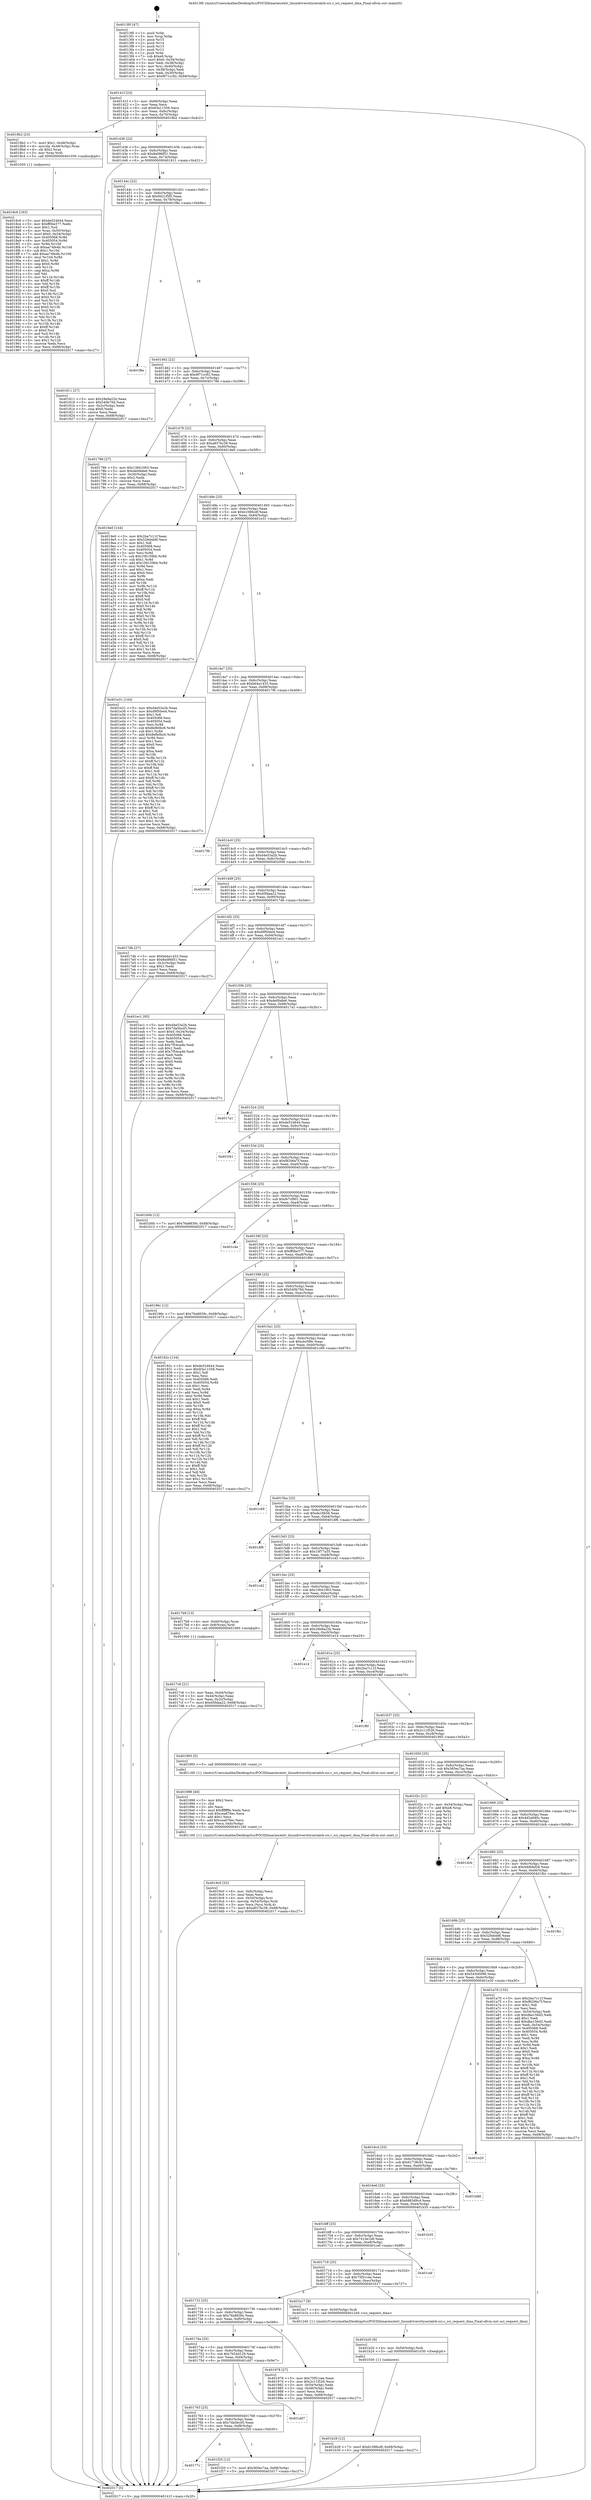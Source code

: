 digraph "0x4013f0" {
  label = "0x4013f0 (/mnt/c/Users/mathe/Desktop/tcc/POCII/binaries/extr_linuxdriversttyserialsh-sci.c_sci_request_dma_Final-ollvm.out::main(0))"
  labelloc = "t"
  node[shape=record]

  Entry [label="",width=0.3,height=0.3,shape=circle,fillcolor=black,style=filled]
  "0x40141f" [label="{
     0x40141f [23]\l
     | [instrs]\l
     &nbsp;&nbsp;0x40141f \<+3\>: mov -0x68(%rbp),%eax\l
     &nbsp;&nbsp;0x401422 \<+2\>: mov %eax,%ecx\l
     &nbsp;&nbsp;0x401424 \<+6\>: sub $0x83a11556,%ecx\l
     &nbsp;&nbsp;0x40142a \<+3\>: mov %eax,-0x6c(%rbp)\l
     &nbsp;&nbsp;0x40142d \<+3\>: mov %ecx,-0x70(%rbp)\l
     &nbsp;&nbsp;0x401430 \<+6\>: je 00000000004018b2 \<main+0x4c2\>\l
  }"]
  "0x4018b2" [label="{
     0x4018b2 [23]\l
     | [instrs]\l
     &nbsp;&nbsp;0x4018b2 \<+7\>: movl $0x1,-0x48(%rbp)\l
     &nbsp;&nbsp;0x4018b9 \<+4\>: movslq -0x48(%rbp),%rax\l
     &nbsp;&nbsp;0x4018bd \<+4\>: shl $0x2,%rax\l
     &nbsp;&nbsp;0x4018c1 \<+3\>: mov %rax,%rdi\l
     &nbsp;&nbsp;0x4018c4 \<+5\>: call 0000000000401050 \<malloc@plt\>\l
     | [calls]\l
     &nbsp;&nbsp;0x401050 \{1\} (unknown)\l
  }"]
  "0x401436" [label="{
     0x401436 [22]\l
     | [instrs]\l
     &nbsp;&nbsp;0x401436 \<+5\>: jmp 000000000040143b \<main+0x4b\>\l
     &nbsp;&nbsp;0x40143b \<+3\>: mov -0x6c(%rbp),%eax\l
     &nbsp;&nbsp;0x40143e \<+5\>: sub $0x8a086f51,%eax\l
     &nbsp;&nbsp;0x401443 \<+3\>: mov %eax,-0x74(%rbp)\l
     &nbsp;&nbsp;0x401446 \<+6\>: je 0000000000401811 \<main+0x421\>\l
  }"]
  Exit [label="",width=0.3,height=0.3,shape=circle,fillcolor=black,style=filled,peripheries=2]
  "0x401811" [label="{
     0x401811 [27]\l
     | [instrs]\l
     &nbsp;&nbsp;0x401811 \<+5\>: mov $0x29e9a22b,%eax\l
     &nbsp;&nbsp;0x401816 \<+5\>: mov $0x540b76d,%ecx\l
     &nbsp;&nbsp;0x40181b \<+3\>: mov -0x2c(%rbp),%edx\l
     &nbsp;&nbsp;0x40181e \<+3\>: cmp $0x0,%edx\l
     &nbsp;&nbsp;0x401821 \<+3\>: cmove %ecx,%eax\l
     &nbsp;&nbsp;0x401824 \<+3\>: mov %eax,-0x68(%rbp)\l
     &nbsp;&nbsp;0x401827 \<+5\>: jmp 0000000000402017 \<main+0xc27\>\l
  }"]
  "0x40144c" [label="{
     0x40144c [22]\l
     | [instrs]\l
     &nbsp;&nbsp;0x40144c \<+5\>: jmp 0000000000401451 \<main+0x61\>\l
     &nbsp;&nbsp;0x401451 \<+3\>: mov -0x6c(%rbp),%eax\l
     &nbsp;&nbsp;0x401454 \<+5\>: sub $0x9421f5f5,%eax\l
     &nbsp;&nbsp;0x401459 \<+3\>: mov %eax,-0x78(%rbp)\l
     &nbsp;&nbsp;0x40145c \<+6\>: je 0000000000401f8e \<main+0xb9e\>\l
  }"]
  "0x40177c" [label="{
     0x40177c\l
  }", style=dashed]
  "0x401f8e" [label="{
     0x401f8e\l
  }", style=dashed]
  "0x401462" [label="{
     0x401462 [22]\l
     | [instrs]\l
     &nbsp;&nbsp;0x401462 \<+5\>: jmp 0000000000401467 \<main+0x77\>\l
     &nbsp;&nbsp;0x401467 \<+3\>: mov -0x6c(%rbp),%eax\l
     &nbsp;&nbsp;0x40146a \<+5\>: sub $0x9f71cc92,%eax\l
     &nbsp;&nbsp;0x40146f \<+3\>: mov %eax,-0x7c(%rbp)\l
     &nbsp;&nbsp;0x401472 \<+6\>: je 0000000000401786 \<main+0x396\>\l
  }"]
  "0x401f20" [label="{
     0x401f20 [12]\l
     | [instrs]\l
     &nbsp;&nbsp;0x401f20 \<+7\>: movl $0x365ec7aa,-0x68(%rbp)\l
     &nbsp;&nbsp;0x401f27 \<+5\>: jmp 0000000000402017 \<main+0xc27\>\l
  }"]
  "0x401786" [label="{
     0x401786 [27]\l
     | [instrs]\l
     &nbsp;&nbsp;0x401786 \<+5\>: mov $0x13641063,%eax\l
     &nbsp;&nbsp;0x40178b \<+5\>: mov $0xde0fa8e6,%ecx\l
     &nbsp;&nbsp;0x401790 \<+3\>: mov -0x30(%rbp),%edx\l
     &nbsp;&nbsp;0x401793 \<+3\>: cmp $0x2,%edx\l
     &nbsp;&nbsp;0x401796 \<+3\>: cmovne %ecx,%eax\l
     &nbsp;&nbsp;0x401799 \<+3\>: mov %eax,-0x68(%rbp)\l
     &nbsp;&nbsp;0x40179c \<+5\>: jmp 0000000000402017 \<main+0xc27\>\l
  }"]
  "0x401478" [label="{
     0x401478 [22]\l
     | [instrs]\l
     &nbsp;&nbsp;0x401478 \<+5\>: jmp 000000000040147d \<main+0x8d\>\l
     &nbsp;&nbsp;0x40147d \<+3\>: mov -0x6c(%rbp),%eax\l
     &nbsp;&nbsp;0x401480 \<+5\>: sub $0xa837bc38,%eax\l
     &nbsp;&nbsp;0x401485 \<+3\>: mov %eax,-0x80(%rbp)\l
     &nbsp;&nbsp;0x401488 \<+6\>: je 00000000004019e0 \<main+0x5f0\>\l
  }"]
  "0x402017" [label="{
     0x402017 [5]\l
     | [instrs]\l
     &nbsp;&nbsp;0x402017 \<+5\>: jmp 000000000040141f \<main+0x2f\>\l
  }"]
  "0x4013f0" [label="{
     0x4013f0 [47]\l
     | [instrs]\l
     &nbsp;&nbsp;0x4013f0 \<+1\>: push %rbp\l
     &nbsp;&nbsp;0x4013f1 \<+3\>: mov %rsp,%rbp\l
     &nbsp;&nbsp;0x4013f4 \<+2\>: push %r15\l
     &nbsp;&nbsp;0x4013f6 \<+2\>: push %r14\l
     &nbsp;&nbsp;0x4013f8 \<+2\>: push %r13\l
     &nbsp;&nbsp;0x4013fa \<+2\>: push %r12\l
     &nbsp;&nbsp;0x4013fc \<+1\>: push %rbx\l
     &nbsp;&nbsp;0x4013fd \<+7\>: sub $0xe8,%rsp\l
     &nbsp;&nbsp;0x401404 \<+7\>: movl $0x0,-0x34(%rbp)\l
     &nbsp;&nbsp;0x40140b \<+3\>: mov %edi,-0x38(%rbp)\l
     &nbsp;&nbsp;0x40140e \<+4\>: mov %rsi,-0x40(%rbp)\l
     &nbsp;&nbsp;0x401412 \<+3\>: mov -0x38(%rbp),%edi\l
     &nbsp;&nbsp;0x401415 \<+3\>: mov %edi,-0x30(%rbp)\l
     &nbsp;&nbsp;0x401418 \<+7\>: movl $0x9f71cc92,-0x68(%rbp)\l
  }"]
  "0x401763" [label="{
     0x401763 [25]\l
     | [instrs]\l
     &nbsp;&nbsp;0x401763 \<+5\>: jmp 0000000000401768 \<main+0x378\>\l
     &nbsp;&nbsp;0x401768 \<+3\>: mov -0x6c(%rbp),%eax\l
     &nbsp;&nbsp;0x40176b \<+5\>: sub $0x7da5bcd5,%eax\l
     &nbsp;&nbsp;0x401770 \<+6\>: mov %eax,-0xf8(%rbp)\l
     &nbsp;&nbsp;0x401776 \<+6\>: je 0000000000401f20 \<main+0xb30\>\l
  }"]
  "0x4019e0" [label="{
     0x4019e0 [144]\l
     | [instrs]\l
     &nbsp;&nbsp;0x4019e0 \<+5\>: mov $0x2ba7c11f,%eax\l
     &nbsp;&nbsp;0x4019e5 \<+5\>: mov $0x52febdd6,%ecx\l
     &nbsp;&nbsp;0x4019ea \<+2\>: mov $0x1,%dl\l
     &nbsp;&nbsp;0x4019ec \<+7\>: mov 0x405068,%esi\l
     &nbsp;&nbsp;0x4019f3 \<+7\>: mov 0x405054,%edi\l
     &nbsp;&nbsp;0x4019fa \<+3\>: mov %esi,%r8d\l
     &nbsp;&nbsp;0x4019fd \<+7\>: sub $0x106159bb,%r8d\l
     &nbsp;&nbsp;0x401a04 \<+4\>: sub $0x1,%r8d\l
     &nbsp;&nbsp;0x401a08 \<+7\>: add $0x106159bb,%r8d\l
     &nbsp;&nbsp;0x401a0f \<+4\>: imul %r8d,%esi\l
     &nbsp;&nbsp;0x401a13 \<+3\>: and $0x1,%esi\l
     &nbsp;&nbsp;0x401a16 \<+3\>: cmp $0x0,%esi\l
     &nbsp;&nbsp;0x401a19 \<+4\>: sete %r9b\l
     &nbsp;&nbsp;0x401a1d \<+3\>: cmp $0xa,%edi\l
     &nbsp;&nbsp;0x401a20 \<+4\>: setl %r10b\l
     &nbsp;&nbsp;0x401a24 \<+3\>: mov %r9b,%r11b\l
     &nbsp;&nbsp;0x401a27 \<+4\>: xor $0xff,%r11b\l
     &nbsp;&nbsp;0x401a2b \<+3\>: mov %r10b,%bl\l
     &nbsp;&nbsp;0x401a2e \<+3\>: xor $0xff,%bl\l
     &nbsp;&nbsp;0x401a31 \<+3\>: xor $0x0,%dl\l
     &nbsp;&nbsp;0x401a34 \<+3\>: mov %r11b,%r14b\l
     &nbsp;&nbsp;0x401a37 \<+4\>: and $0x0,%r14b\l
     &nbsp;&nbsp;0x401a3b \<+3\>: and %dl,%r9b\l
     &nbsp;&nbsp;0x401a3e \<+3\>: mov %bl,%r15b\l
     &nbsp;&nbsp;0x401a41 \<+4\>: and $0x0,%r15b\l
     &nbsp;&nbsp;0x401a45 \<+3\>: and %dl,%r10b\l
     &nbsp;&nbsp;0x401a48 \<+3\>: or %r9b,%r14b\l
     &nbsp;&nbsp;0x401a4b \<+3\>: or %r10b,%r15b\l
     &nbsp;&nbsp;0x401a4e \<+3\>: xor %r15b,%r14b\l
     &nbsp;&nbsp;0x401a51 \<+3\>: or %bl,%r11b\l
     &nbsp;&nbsp;0x401a54 \<+4\>: xor $0xff,%r11b\l
     &nbsp;&nbsp;0x401a58 \<+3\>: or $0x0,%dl\l
     &nbsp;&nbsp;0x401a5b \<+3\>: and %dl,%r11b\l
     &nbsp;&nbsp;0x401a5e \<+3\>: or %r11b,%r14b\l
     &nbsp;&nbsp;0x401a61 \<+4\>: test $0x1,%r14b\l
     &nbsp;&nbsp;0x401a65 \<+3\>: cmovne %ecx,%eax\l
     &nbsp;&nbsp;0x401a68 \<+3\>: mov %eax,-0x68(%rbp)\l
     &nbsp;&nbsp;0x401a6b \<+5\>: jmp 0000000000402017 \<main+0xc27\>\l
  }"]
  "0x40148e" [label="{
     0x40148e [25]\l
     | [instrs]\l
     &nbsp;&nbsp;0x40148e \<+5\>: jmp 0000000000401493 \<main+0xa3\>\l
     &nbsp;&nbsp;0x401493 \<+3\>: mov -0x6c(%rbp),%eax\l
     &nbsp;&nbsp;0x401496 \<+5\>: sub $0xb1086cdf,%eax\l
     &nbsp;&nbsp;0x40149b \<+6\>: mov %eax,-0x84(%rbp)\l
     &nbsp;&nbsp;0x4014a1 \<+6\>: je 0000000000401e31 \<main+0xa41\>\l
  }"]
  "0x401dd7" [label="{
     0x401dd7\l
  }", style=dashed]
  "0x401e31" [label="{
     0x401e31 [144]\l
     | [instrs]\l
     &nbsp;&nbsp;0x401e31 \<+5\>: mov $0xd4e53a2b,%eax\l
     &nbsp;&nbsp;0x401e36 \<+5\>: mov $0xd9f50ee4,%ecx\l
     &nbsp;&nbsp;0x401e3b \<+2\>: mov $0x1,%dl\l
     &nbsp;&nbsp;0x401e3d \<+7\>: mov 0x405068,%esi\l
     &nbsp;&nbsp;0x401e44 \<+7\>: mov 0x405054,%edi\l
     &nbsp;&nbsp;0x401e4b \<+3\>: mov %esi,%r8d\l
     &nbsp;&nbsp;0x401e4e \<+7\>: sub $0x8efb0bc6,%r8d\l
     &nbsp;&nbsp;0x401e55 \<+4\>: sub $0x1,%r8d\l
     &nbsp;&nbsp;0x401e59 \<+7\>: add $0x8efb0bc6,%r8d\l
     &nbsp;&nbsp;0x401e60 \<+4\>: imul %r8d,%esi\l
     &nbsp;&nbsp;0x401e64 \<+3\>: and $0x1,%esi\l
     &nbsp;&nbsp;0x401e67 \<+3\>: cmp $0x0,%esi\l
     &nbsp;&nbsp;0x401e6a \<+4\>: sete %r9b\l
     &nbsp;&nbsp;0x401e6e \<+3\>: cmp $0xa,%edi\l
     &nbsp;&nbsp;0x401e71 \<+4\>: setl %r10b\l
     &nbsp;&nbsp;0x401e75 \<+3\>: mov %r9b,%r11b\l
     &nbsp;&nbsp;0x401e78 \<+4\>: xor $0xff,%r11b\l
     &nbsp;&nbsp;0x401e7c \<+3\>: mov %r10b,%bl\l
     &nbsp;&nbsp;0x401e7f \<+3\>: xor $0xff,%bl\l
     &nbsp;&nbsp;0x401e82 \<+3\>: xor $0x1,%dl\l
     &nbsp;&nbsp;0x401e85 \<+3\>: mov %r11b,%r14b\l
     &nbsp;&nbsp;0x401e88 \<+4\>: and $0xff,%r14b\l
     &nbsp;&nbsp;0x401e8c \<+3\>: and %dl,%r9b\l
     &nbsp;&nbsp;0x401e8f \<+3\>: mov %bl,%r15b\l
     &nbsp;&nbsp;0x401e92 \<+4\>: and $0xff,%r15b\l
     &nbsp;&nbsp;0x401e96 \<+3\>: and %dl,%r10b\l
     &nbsp;&nbsp;0x401e99 \<+3\>: or %r9b,%r14b\l
     &nbsp;&nbsp;0x401e9c \<+3\>: or %r10b,%r15b\l
     &nbsp;&nbsp;0x401e9f \<+3\>: xor %r15b,%r14b\l
     &nbsp;&nbsp;0x401ea2 \<+3\>: or %bl,%r11b\l
     &nbsp;&nbsp;0x401ea5 \<+4\>: xor $0xff,%r11b\l
     &nbsp;&nbsp;0x401ea9 \<+3\>: or $0x1,%dl\l
     &nbsp;&nbsp;0x401eac \<+3\>: and %dl,%r11b\l
     &nbsp;&nbsp;0x401eaf \<+3\>: or %r11b,%r14b\l
     &nbsp;&nbsp;0x401eb2 \<+4\>: test $0x1,%r14b\l
     &nbsp;&nbsp;0x401eb6 \<+3\>: cmovne %ecx,%eax\l
     &nbsp;&nbsp;0x401eb9 \<+3\>: mov %eax,-0x68(%rbp)\l
     &nbsp;&nbsp;0x401ebc \<+5\>: jmp 0000000000402017 \<main+0xc27\>\l
  }"]
  "0x4014a7" [label="{
     0x4014a7 [25]\l
     | [instrs]\l
     &nbsp;&nbsp;0x4014a7 \<+5\>: jmp 00000000004014ac \<main+0xbc\>\l
     &nbsp;&nbsp;0x4014ac \<+3\>: mov -0x6c(%rbp),%eax\l
     &nbsp;&nbsp;0x4014af \<+5\>: sub $0xbb4a1433,%eax\l
     &nbsp;&nbsp;0x4014b4 \<+6\>: mov %eax,-0x88(%rbp)\l
     &nbsp;&nbsp;0x4014ba \<+6\>: je 00000000004017f6 \<main+0x406\>\l
  }"]
  "0x401b29" [label="{
     0x401b29 [12]\l
     | [instrs]\l
     &nbsp;&nbsp;0x401b29 \<+7\>: movl $0xb1086cdf,-0x68(%rbp)\l
     &nbsp;&nbsp;0x401b30 \<+5\>: jmp 0000000000402017 \<main+0xc27\>\l
  }"]
  "0x4017f6" [label="{
     0x4017f6\l
  }", style=dashed]
  "0x4014c0" [label="{
     0x4014c0 [25]\l
     | [instrs]\l
     &nbsp;&nbsp;0x4014c0 \<+5\>: jmp 00000000004014c5 \<main+0xd5\>\l
     &nbsp;&nbsp;0x4014c5 \<+3\>: mov -0x6c(%rbp),%eax\l
     &nbsp;&nbsp;0x4014c8 \<+5\>: sub $0xd4e53a2b,%eax\l
     &nbsp;&nbsp;0x4014cd \<+6\>: mov %eax,-0x8c(%rbp)\l
     &nbsp;&nbsp;0x4014d3 \<+6\>: je 0000000000402009 \<main+0xc19\>\l
  }"]
  "0x401b20" [label="{
     0x401b20 [9]\l
     | [instrs]\l
     &nbsp;&nbsp;0x401b20 \<+4\>: mov -0x50(%rbp),%rdi\l
     &nbsp;&nbsp;0x401b24 \<+5\>: call 0000000000401030 \<free@plt\>\l
     | [calls]\l
     &nbsp;&nbsp;0x401030 \{1\} (unknown)\l
  }"]
  "0x402009" [label="{
     0x402009\l
  }", style=dashed]
  "0x4014d9" [label="{
     0x4014d9 [25]\l
     | [instrs]\l
     &nbsp;&nbsp;0x4014d9 \<+5\>: jmp 00000000004014de \<main+0xee\>\l
     &nbsp;&nbsp;0x4014de \<+3\>: mov -0x6c(%rbp),%eax\l
     &nbsp;&nbsp;0x4014e1 \<+5\>: sub $0xd5fdaa22,%eax\l
     &nbsp;&nbsp;0x4014e6 \<+6\>: mov %eax,-0x90(%rbp)\l
     &nbsp;&nbsp;0x4014ec \<+6\>: je 00000000004017db \<main+0x3eb\>\l
  }"]
  "0x4019c0" [label="{
     0x4019c0 [32]\l
     | [instrs]\l
     &nbsp;&nbsp;0x4019c0 \<+6\>: mov -0xfc(%rbp),%ecx\l
     &nbsp;&nbsp;0x4019c6 \<+3\>: imul %eax,%ecx\l
     &nbsp;&nbsp;0x4019c9 \<+4\>: mov -0x50(%rbp),%rsi\l
     &nbsp;&nbsp;0x4019cd \<+4\>: movslq -0x54(%rbp),%rdi\l
     &nbsp;&nbsp;0x4019d1 \<+3\>: mov %ecx,(%rsi,%rdi,4)\l
     &nbsp;&nbsp;0x4019d4 \<+7\>: movl $0xa837bc38,-0x68(%rbp)\l
     &nbsp;&nbsp;0x4019db \<+5\>: jmp 0000000000402017 \<main+0xc27\>\l
  }"]
  "0x4017db" [label="{
     0x4017db [27]\l
     | [instrs]\l
     &nbsp;&nbsp;0x4017db \<+5\>: mov $0xbb4a1433,%eax\l
     &nbsp;&nbsp;0x4017e0 \<+5\>: mov $0x8a086f51,%ecx\l
     &nbsp;&nbsp;0x4017e5 \<+3\>: mov -0x2c(%rbp),%edx\l
     &nbsp;&nbsp;0x4017e8 \<+3\>: cmp $0x1,%edx\l
     &nbsp;&nbsp;0x4017eb \<+3\>: cmovl %ecx,%eax\l
     &nbsp;&nbsp;0x4017ee \<+3\>: mov %eax,-0x68(%rbp)\l
     &nbsp;&nbsp;0x4017f1 \<+5\>: jmp 0000000000402017 \<main+0xc27\>\l
  }"]
  "0x4014f2" [label="{
     0x4014f2 [25]\l
     | [instrs]\l
     &nbsp;&nbsp;0x4014f2 \<+5\>: jmp 00000000004014f7 \<main+0x107\>\l
     &nbsp;&nbsp;0x4014f7 \<+3\>: mov -0x6c(%rbp),%eax\l
     &nbsp;&nbsp;0x4014fa \<+5\>: sub $0xd9f50ee4,%eax\l
     &nbsp;&nbsp;0x4014ff \<+6\>: mov %eax,-0x94(%rbp)\l
     &nbsp;&nbsp;0x401505 \<+6\>: je 0000000000401ec1 \<main+0xad1\>\l
  }"]
  "0x401998" [label="{
     0x401998 [40]\l
     | [instrs]\l
     &nbsp;&nbsp;0x401998 \<+5\>: mov $0x2,%ecx\l
     &nbsp;&nbsp;0x40199d \<+1\>: cltd\l
     &nbsp;&nbsp;0x40199e \<+2\>: idiv %ecx\l
     &nbsp;&nbsp;0x4019a0 \<+6\>: imul $0xfffffffe,%edx,%ecx\l
     &nbsp;&nbsp;0x4019a6 \<+6\>: sub $0xcea876ec,%ecx\l
     &nbsp;&nbsp;0x4019ac \<+3\>: add $0x1,%ecx\l
     &nbsp;&nbsp;0x4019af \<+6\>: add $0xcea876ec,%ecx\l
     &nbsp;&nbsp;0x4019b5 \<+6\>: mov %ecx,-0xfc(%rbp)\l
     &nbsp;&nbsp;0x4019bb \<+5\>: call 0000000000401160 \<next_i\>\l
     | [calls]\l
     &nbsp;&nbsp;0x401160 \{1\} (/mnt/c/Users/mathe/Desktop/tcc/POCII/binaries/extr_linuxdriversttyserialsh-sci.c_sci_request_dma_Final-ollvm.out::next_i)\l
  }"]
  "0x401ec1" [label="{
     0x401ec1 [95]\l
     | [instrs]\l
     &nbsp;&nbsp;0x401ec1 \<+5\>: mov $0xd4e53a2b,%eax\l
     &nbsp;&nbsp;0x401ec6 \<+5\>: mov $0x7da5bcd5,%ecx\l
     &nbsp;&nbsp;0x401ecb \<+7\>: movl $0x0,-0x34(%rbp)\l
     &nbsp;&nbsp;0x401ed2 \<+7\>: mov 0x405068,%edx\l
     &nbsp;&nbsp;0x401ed9 \<+7\>: mov 0x405054,%esi\l
     &nbsp;&nbsp;0x401ee0 \<+2\>: mov %edx,%edi\l
     &nbsp;&nbsp;0x401ee2 \<+6\>: sub $0x7f54ca4b,%edi\l
     &nbsp;&nbsp;0x401ee8 \<+3\>: sub $0x1,%edi\l
     &nbsp;&nbsp;0x401eeb \<+6\>: add $0x7f54ca4b,%edi\l
     &nbsp;&nbsp;0x401ef1 \<+3\>: imul %edi,%edx\l
     &nbsp;&nbsp;0x401ef4 \<+3\>: and $0x1,%edx\l
     &nbsp;&nbsp;0x401ef7 \<+3\>: cmp $0x0,%edx\l
     &nbsp;&nbsp;0x401efa \<+4\>: sete %r8b\l
     &nbsp;&nbsp;0x401efe \<+3\>: cmp $0xa,%esi\l
     &nbsp;&nbsp;0x401f01 \<+4\>: setl %r9b\l
     &nbsp;&nbsp;0x401f05 \<+3\>: mov %r8b,%r10b\l
     &nbsp;&nbsp;0x401f08 \<+3\>: and %r9b,%r10b\l
     &nbsp;&nbsp;0x401f0b \<+3\>: xor %r9b,%r8b\l
     &nbsp;&nbsp;0x401f0e \<+3\>: or %r8b,%r10b\l
     &nbsp;&nbsp;0x401f11 \<+4\>: test $0x1,%r10b\l
     &nbsp;&nbsp;0x401f15 \<+3\>: cmovne %ecx,%eax\l
     &nbsp;&nbsp;0x401f18 \<+3\>: mov %eax,-0x68(%rbp)\l
     &nbsp;&nbsp;0x401f1b \<+5\>: jmp 0000000000402017 \<main+0xc27\>\l
  }"]
  "0x40150b" [label="{
     0x40150b [25]\l
     | [instrs]\l
     &nbsp;&nbsp;0x40150b \<+5\>: jmp 0000000000401510 \<main+0x120\>\l
     &nbsp;&nbsp;0x401510 \<+3\>: mov -0x6c(%rbp),%eax\l
     &nbsp;&nbsp;0x401513 \<+5\>: sub $0xde0fa8e6,%eax\l
     &nbsp;&nbsp;0x401518 \<+6\>: mov %eax,-0x98(%rbp)\l
     &nbsp;&nbsp;0x40151e \<+6\>: je 00000000004017a1 \<main+0x3b1\>\l
  }"]
  "0x40174a" [label="{
     0x40174a [25]\l
     | [instrs]\l
     &nbsp;&nbsp;0x40174a \<+5\>: jmp 000000000040174f \<main+0x35f\>\l
     &nbsp;&nbsp;0x40174f \<+3\>: mov -0x6c(%rbp),%eax\l
     &nbsp;&nbsp;0x401752 \<+5\>: sub $0x7b54d129,%eax\l
     &nbsp;&nbsp;0x401757 \<+6\>: mov %eax,-0xf4(%rbp)\l
     &nbsp;&nbsp;0x40175d \<+6\>: je 0000000000401dd7 \<main+0x9e7\>\l
  }"]
  "0x4017a1" [label="{
     0x4017a1\l
  }", style=dashed]
  "0x401524" [label="{
     0x401524 [25]\l
     | [instrs]\l
     &nbsp;&nbsp;0x401524 \<+5\>: jmp 0000000000401529 \<main+0x139\>\l
     &nbsp;&nbsp;0x401529 \<+3\>: mov -0x6c(%rbp),%eax\l
     &nbsp;&nbsp;0x40152c \<+5\>: sub $0xde524644,%eax\l
     &nbsp;&nbsp;0x401531 \<+6\>: mov %eax,-0x9c(%rbp)\l
     &nbsp;&nbsp;0x401537 \<+6\>: je 0000000000401f41 \<main+0xb51\>\l
  }"]
  "0x401978" [label="{
     0x401978 [27]\l
     | [instrs]\l
     &nbsp;&nbsp;0x401978 \<+5\>: mov $0x75f51cee,%eax\l
     &nbsp;&nbsp;0x40197d \<+5\>: mov $0x2c11f526,%ecx\l
     &nbsp;&nbsp;0x401982 \<+3\>: mov -0x54(%rbp),%edx\l
     &nbsp;&nbsp;0x401985 \<+3\>: cmp -0x48(%rbp),%edx\l
     &nbsp;&nbsp;0x401988 \<+3\>: cmovl %ecx,%eax\l
     &nbsp;&nbsp;0x40198b \<+3\>: mov %eax,-0x68(%rbp)\l
     &nbsp;&nbsp;0x40198e \<+5\>: jmp 0000000000402017 \<main+0xc27\>\l
  }"]
  "0x401f41" [label="{
     0x401f41\l
  }", style=dashed]
  "0x40153d" [label="{
     0x40153d [25]\l
     | [instrs]\l
     &nbsp;&nbsp;0x40153d \<+5\>: jmp 0000000000401542 \<main+0x152\>\l
     &nbsp;&nbsp;0x401542 \<+3\>: mov -0x6c(%rbp),%eax\l
     &nbsp;&nbsp;0x401545 \<+5\>: sub $0xf8206a7f,%eax\l
     &nbsp;&nbsp;0x40154a \<+6\>: mov %eax,-0xa0(%rbp)\l
     &nbsp;&nbsp;0x401550 \<+6\>: je 0000000000401b0b \<main+0x71b\>\l
  }"]
  "0x401731" [label="{
     0x401731 [25]\l
     | [instrs]\l
     &nbsp;&nbsp;0x401731 \<+5\>: jmp 0000000000401736 \<main+0x346\>\l
     &nbsp;&nbsp;0x401736 \<+3\>: mov -0x6c(%rbp),%eax\l
     &nbsp;&nbsp;0x401739 \<+5\>: sub $0x76a8839c,%eax\l
     &nbsp;&nbsp;0x40173e \<+6\>: mov %eax,-0xf0(%rbp)\l
     &nbsp;&nbsp;0x401744 \<+6\>: je 0000000000401978 \<main+0x588\>\l
  }"]
  "0x401b0b" [label="{
     0x401b0b [12]\l
     | [instrs]\l
     &nbsp;&nbsp;0x401b0b \<+7\>: movl $0x76a8839c,-0x68(%rbp)\l
     &nbsp;&nbsp;0x401b12 \<+5\>: jmp 0000000000402017 \<main+0xc27\>\l
  }"]
  "0x401556" [label="{
     0x401556 [25]\l
     | [instrs]\l
     &nbsp;&nbsp;0x401556 \<+5\>: jmp 000000000040155b \<main+0x16b\>\l
     &nbsp;&nbsp;0x40155b \<+3\>: mov -0x6c(%rbp),%eax\l
     &nbsp;&nbsp;0x40155e \<+5\>: sub $0xfe7cf901,%eax\l
     &nbsp;&nbsp;0x401563 \<+6\>: mov %eax,-0xa4(%rbp)\l
     &nbsp;&nbsp;0x401569 \<+6\>: je 0000000000401c4e \<main+0x85e\>\l
  }"]
  "0x401b17" [label="{
     0x401b17 [9]\l
     | [instrs]\l
     &nbsp;&nbsp;0x401b17 \<+4\>: mov -0x50(%rbp),%rdi\l
     &nbsp;&nbsp;0x401b1b \<+5\>: call 0000000000401240 \<sci_request_dma\>\l
     | [calls]\l
     &nbsp;&nbsp;0x401240 \{1\} (/mnt/c/Users/mathe/Desktop/tcc/POCII/binaries/extr_linuxdriversttyserialsh-sci.c_sci_request_dma_Final-ollvm.out::sci_request_dma)\l
  }"]
  "0x401c4e" [label="{
     0x401c4e\l
  }", style=dashed]
  "0x40156f" [label="{
     0x40156f [25]\l
     | [instrs]\l
     &nbsp;&nbsp;0x40156f \<+5\>: jmp 0000000000401574 \<main+0x184\>\l
     &nbsp;&nbsp;0x401574 \<+3\>: mov -0x6c(%rbp),%eax\l
     &nbsp;&nbsp;0x401577 \<+5\>: sub $0xff0be377,%eax\l
     &nbsp;&nbsp;0x40157c \<+6\>: mov %eax,-0xa8(%rbp)\l
     &nbsp;&nbsp;0x401582 \<+6\>: je 000000000040196c \<main+0x57c\>\l
  }"]
  "0x401718" [label="{
     0x401718 [25]\l
     | [instrs]\l
     &nbsp;&nbsp;0x401718 \<+5\>: jmp 000000000040171d \<main+0x32d\>\l
     &nbsp;&nbsp;0x40171d \<+3\>: mov -0x6c(%rbp),%eax\l
     &nbsp;&nbsp;0x401720 \<+5\>: sub $0x75f51cee,%eax\l
     &nbsp;&nbsp;0x401725 \<+6\>: mov %eax,-0xec(%rbp)\l
     &nbsp;&nbsp;0x40172b \<+6\>: je 0000000000401b17 \<main+0x727\>\l
  }"]
  "0x40196c" [label="{
     0x40196c [12]\l
     | [instrs]\l
     &nbsp;&nbsp;0x40196c \<+7\>: movl $0x76a8839c,-0x68(%rbp)\l
     &nbsp;&nbsp;0x401973 \<+5\>: jmp 0000000000402017 \<main+0xc27\>\l
  }"]
  "0x401588" [label="{
     0x401588 [25]\l
     | [instrs]\l
     &nbsp;&nbsp;0x401588 \<+5\>: jmp 000000000040158d \<main+0x19d\>\l
     &nbsp;&nbsp;0x40158d \<+3\>: mov -0x6c(%rbp),%eax\l
     &nbsp;&nbsp;0x401590 \<+5\>: sub $0x540b76d,%eax\l
     &nbsp;&nbsp;0x401595 \<+6\>: mov %eax,-0xac(%rbp)\l
     &nbsp;&nbsp;0x40159b \<+6\>: je 000000000040182c \<main+0x43c\>\l
  }"]
  "0x401cef" [label="{
     0x401cef\l
  }", style=dashed]
  "0x40182c" [label="{
     0x40182c [134]\l
     | [instrs]\l
     &nbsp;&nbsp;0x40182c \<+5\>: mov $0xde524644,%eax\l
     &nbsp;&nbsp;0x401831 \<+5\>: mov $0x83a11556,%ecx\l
     &nbsp;&nbsp;0x401836 \<+2\>: mov $0x1,%dl\l
     &nbsp;&nbsp;0x401838 \<+2\>: xor %esi,%esi\l
     &nbsp;&nbsp;0x40183a \<+7\>: mov 0x405068,%edi\l
     &nbsp;&nbsp;0x401841 \<+8\>: mov 0x405054,%r8d\l
     &nbsp;&nbsp;0x401849 \<+3\>: sub $0x1,%esi\l
     &nbsp;&nbsp;0x40184c \<+3\>: mov %edi,%r9d\l
     &nbsp;&nbsp;0x40184f \<+3\>: add %esi,%r9d\l
     &nbsp;&nbsp;0x401852 \<+4\>: imul %r9d,%edi\l
     &nbsp;&nbsp;0x401856 \<+3\>: and $0x1,%edi\l
     &nbsp;&nbsp;0x401859 \<+3\>: cmp $0x0,%edi\l
     &nbsp;&nbsp;0x40185c \<+4\>: sete %r10b\l
     &nbsp;&nbsp;0x401860 \<+4\>: cmp $0xa,%r8d\l
     &nbsp;&nbsp;0x401864 \<+4\>: setl %r11b\l
     &nbsp;&nbsp;0x401868 \<+3\>: mov %r10b,%bl\l
     &nbsp;&nbsp;0x40186b \<+3\>: xor $0xff,%bl\l
     &nbsp;&nbsp;0x40186e \<+3\>: mov %r11b,%r14b\l
     &nbsp;&nbsp;0x401871 \<+4\>: xor $0xff,%r14b\l
     &nbsp;&nbsp;0x401875 \<+3\>: xor $0x1,%dl\l
     &nbsp;&nbsp;0x401878 \<+3\>: mov %bl,%r15b\l
     &nbsp;&nbsp;0x40187b \<+4\>: and $0xff,%r15b\l
     &nbsp;&nbsp;0x40187f \<+3\>: and %dl,%r10b\l
     &nbsp;&nbsp;0x401882 \<+3\>: mov %r14b,%r12b\l
     &nbsp;&nbsp;0x401885 \<+4\>: and $0xff,%r12b\l
     &nbsp;&nbsp;0x401889 \<+3\>: and %dl,%r11b\l
     &nbsp;&nbsp;0x40188c \<+3\>: or %r10b,%r15b\l
     &nbsp;&nbsp;0x40188f \<+3\>: or %r11b,%r12b\l
     &nbsp;&nbsp;0x401892 \<+3\>: xor %r12b,%r15b\l
     &nbsp;&nbsp;0x401895 \<+3\>: or %r14b,%bl\l
     &nbsp;&nbsp;0x401898 \<+3\>: xor $0xff,%bl\l
     &nbsp;&nbsp;0x40189b \<+3\>: or $0x1,%dl\l
     &nbsp;&nbsp;0x40189e \<+2\>: and %dl,%bl\l
     &nbsp;&nbsp;0x4018a0 \<+3\>: or %bl,%r15b\l
     &nbsp;&nbsp;0x4018a3 \<+4\>: test $0x1,%r15b\l
     &nbsp;&nbsp;0x4018a7 \<+3\>: cmovne %ecx,%eax\l
     &nbsp;&nbsp;0x4018aa \<+3\>: mov %eax,-0x68(%rbp)\l
     &nbsp;&nbsp;0x4018ad \<+5\>: jmp 0000000000402017 \<main+0xc27\>\l
  }"]
  "0x4015a1" [label="{
     0x4015a1 [25]\l
     | [instrs]\l
     &nbsp;&nbsp;0x4015a1 \<+5\>: jmp 00000000004015a6 \<main+0x1b6\>\l
     &nbsp;&nbsp;0x4015a6 \<+3\>: mov -0x6c(%rbp),%eax\l
     &nbsp;&nbsp;0x4015a9 \<+5\>: sub $0xcbc0f9c,%eax\l
     &nbsp;&nbsp;0x4015ae \<+6\>: mov %eax,-0xb0(%rbp)\l
     &nbsp;&nbsp;0x4015b4 \<+6\>: je 0000000000401c69 \<main+0x879\>\l
  }"]
  "0x4016ff" [label="{
     0x4016ff [25]\l
     | [instrs]\l
     &nbsp;&nbsp;0x4016ff \<+5\>: jmp 0000000000401704 \<main+0x314\>\l
     &nbsp;&nbsp;0x401704 \<+3\>: mov -0x6c(%rbp),%eax\l
     &nbsp;&nbsp;0x401707 \<+5\>: sub $0x7410e1b6,%eax\l
     &nbsp;&nbsp;0x40170c \<+6\>: mov %eax,-0xe8(%rbp)\l
     &nbsp;&nbsp;0x401712 \<+6\>: je 0000000000401cef \<main+0x8ff\>\l
  }"]
  "0x401c69" [label="{
     0x401c69\l
  }", style=dashed]
  "0x4015ba" [label="{
     0x4015ba [25]\l
     | [instrs]\l
     &nbsp;&nbsp;0x4015ba \<+5\>: jmp 00000000004015bf \<main+0x1cf\>\l
     &nbsp;&nbsp;0x4015bf \<+3\>: mov -0x6c(%rbp),%eax\l
     &nbsp;&nbsp;0x4015c2 \<+5\>: sub $0xde18b56,%eax\l
     &nbsp;&nbsp;0x4015c7 \<+6\>: mov %eax,-0xb4(%rbp)\l
     &nbsp;&nbsp;0x4015cd \<+6\>: je 0000000000401df6 \<main+0xa06\>\l
  }"]
  "0x401b35" [label="{
     0x401b35\l
  }", style=dashed]
  "0x401df6" [label="{
     0x401df6\l
  }", style=dashed]
  "0x4015d3" [label="{
     0x4015d3 [25]\l
     | [instrs]\l
     &nbsp;&nbsp;0x4015d3 \<+5\>: jmp 00000000004015d8 \<main+0x1e8\>\l
     &nbsp;&nbsp;0x4015d8 \<+3\>: mov -0x6c(%rbp),%eax\l
     &nbsp;&nbsp;0x4015db \<+5\>: sub $0x10f77a35,%eax\l
     &nbsp;&nbsp;0x4015e0 \<+6\>: mov %eax,-0xb8(%rbp)\l
     &nbsp;&nbsp;0x4015e6 \<+6\>: je 0000000000401c42 \<main+0x852\>\l
  }"]
  "0x4016e6" [label="{
     0x4016e6 [25]\l
     | [instrs]\l
     &nbsp;&nbsp;0x4016e6 \<+5\>: jmp 00000000004016eb \<main+0x2fb\>\l
     &nbsp;&nbsp;0x4016eb \<+3\>: mov -0x6c(%rbp),%eax\l
     &nbsp;&nbsp;0x4016ee \<+5\>: sub $0x6883d9c4,%eax\l
     &nbsp;&nbsp;0x4016f3 \<+6\>: mov %eax,-0xe4(%rbp)\l
     &nbsp;&nbsp;0x4016f9 \<+6\>: je 0000000000401b35 \<main+0x745\>\l
  }"]
  "0x401c42" [label="{
     0x401c42\l
  }", style=dashed]
  "0x4015ec" [label="{
     0x4015ec [25]\l
     | [instrs]\l
     &nbsp;&nbsp;0x4015ec \<+5\>: jmp 00000000004015f1 \<main+0x201\>\l
     &nbsp;&nbsp;0x4015f1 \<+3\>: mov -0x6c(%rbp),%eax\l
     &nbsp;&nbsp;0x4015f4 \<+5\>: sub $0x13641063,%eax\l
     &nbsp;&nbsp;0x4015f9 \<+6\>: mov %eax,-0xbc(%rbp)\l
     &nbsp;&nbsp;0x4015ff \<+6\>: je 00000000004017b9 \<main+0x3c9\>\l
  }"]
  "0x401b88" [label="{
     0x401b88\l
  }", style=dashed]
  "0x4017b9" [label="{
     0x4017b9 [13]\l
     | [instrs]\l
     &nbsp;&nbsp;0x4017b9 \<+4\>: mov -0x40(%rbp),%rax\l
     &nbsp;&nbsp;0x4017bd \<+4\>: mov 0x8(%rax),%rdi\l
     &nbsp;&nbsp;0x4017c1 \<+5\>: call 0000000000401060 \<atoi@plt\>\l
     | [calls]\l
     &nbsp;&nbsp;0x401060 \{1\} (unknown)\l
  }"]
  "0x401605" [label="{
     0x401605 [25]\l
     | [instrs]\l
     &nbsp;&nbsp;0x401605 \<+5\>: jmp 000000000040160a \<main+0x21a\>\l
     &nbsp;&nbsp;0x40160a \<+3\>: mov -0x6c(%rbp),%eax\l
     &nbsp;&nbsp;0x40160d \<+5\>: sub $0x29e9a22b,%eax\l
     &nbsp;&nbsp;0x401612 \<+6\>: mov %eax,-0xc0(%rbp)\l
     &nbsp;&nbsp;0x401618 \<+6\>: je 0000000000401e14 \<main+0xa24\>\l
  }"]
  "0x4017c6" [label="{
     0x4017c6 [21]\l
     | [instrs]\l
     &nbsp;&nbsp;0x4017c6 \<+3\>: mov %eax,-0x44(%rbp)\l
     &nbsp;&nbsp;0x4017c9 \<+3\>: mov -0x44(%rbp),%eax\l
     &nbsp;&nbsp;0x4017cc \<+3\>: mov %eax,-0x2c(%rbp)\l
     &nbsp;&nbsp;0x4017cf \<+7\>: movl $0xd5fdaa22,-0x68(%rbp)\l
     &nbsp;&nbsp;0x4017d6 \<+5\>: jmp 0000000000402017 \<main+0xc27\>\l
  }"]
  "0x4018c9" [label="{
     0x4018c9 [163]\l
     | [instrs]\l
     &nbsp;&nbsp;0x4018c9 \<+5\>: mov $0xde524644,%ecx\l
     &nbsp;&nbsp;0x4018ce \<+5\>: mov $0xff0be377,%edx\l
     &nbsp;&nbsp;0x4018d3 \<+3\>: mov $0x1,%sil\l
     &nbsp;&nbsp;0x4018d6 \<+4\>: mov %rax,-0x50(%rbp)\l
     &nbsp;&nbsp;0x4018da \<+7\>: movl $0x0,-0x54(%rbp)\l
     &nbsp;&nbsp;0x4018e1 \<+8\>: mov 0x405068,%r8d\l
     &nbsp;&nbsp;0x4018e9 \<+8\>: mov 0x405054,%r9d\l
     &nbsp;&nbsp;0x4018f1 \<+3\>: mov %r8d,%r10d\l
     &nbsp;&nbsp;0x4018f4 \<+7\>: sub $0xaa74fe4b,%r10d\l
     &nbsp;&nbsp;0x4018fb \<+4\>: sub $0x1,%r10d\l
     &nbsp;&nbsp;0x4018ff \<+7\>: add $0xaa74fe4b,%r10d\l
     &nbsp;&nbsp;0x401906 \<+4\>: imul %r10d,%r8d\l
     &nbsp;&nbsp;0x40190a \<+4\>: and $0x1,%r8d\l
     &nbsp;&nbsp;0x40190e \<+4\>: cmp $0x0,%r8d\l
     &nbsp;&nbsp;0x401912 \<+4\>: sete %r11b\l
     &nbsp;&nbsp;0x401916 \<+4\>: cmp $0xa,%r9d\l
     &nbsp;&nbsp;0x40191a \<+3\>: setl %bl\l
     &nbsp;&nbsp;0x40191d \<+3\>: mov %r11b,%r14b\l
     &nbsp;&nbsp;0x401920 \<+4\>: xor $0xff,%r14b\l
     &nbsp;&nbsp;0x401924 \<+3\>: mov %bl,%r15b\l
     &nbsp;&nbsp;0x401927 \<+4\>: xor $0xff,%r15b\l
     &nbsp;&nbsp;0x40192b \<+4\>: xor $0x0,%sil\l
     &nbsp;&nbsp;0x40192f \<+3\>: mov %r14b,%r12b\l
     &nbsp;&nbsp;0x401932 \<+4\>: and $0x0,%r12b\l
     &nbsp;&nbsp;0x401936 \<+3\>: and %sil,%r11b\l
     &nbsp;&nbsp;0x401939 \<+3\>: mov %r15b,%r13b\l
     &nbsp;&nbsp;0x40193c \<+4\>: and $0x0,%r13b\l
     &nbsp;&nbsp;0x401940 \<+3\>: and %sil,%bl\l
     &nbsp;&nbsp;0x401943 \<+3\>: or %r11b,%r12b\l
     &nbsp;&nbsp;0x401946 \<+3\>: or %bl,%r13b\l
     &nbsp;&nbsp;0x401949 \<+3\>: xor %r13b,%r12b\l
     &nbsp;&nbsp;0x40194c \<+3\>: or %r15b,%r14b\l
     &nbsp;&nbsp;0x40194f \<+4\>: xor $0xff,%r14b\l
     &nbsp;&nbsp;0x401953 \<+4\>: or $0x0,%sil\l
     &nbsp;&nbsp;0x401957 \<+3\>: and %sil,%r14b\l
     &nbsp;&nbsp;0x40195a \<+3\>: or %r14b,%r12b\l
     &nbsp;&nbsp;0x40195d \<+4\>: test $0x1,%r12b\l
     &nbsp;&nbsp;0x401961 \<+3\>: cmovne %edx,%ecx\l
     &nbsp;&nbsp;0x401964 \<+3\>: mov %ecx,-0x68(%rbp)\l
     &nbsp;&nbsp;0x401967 \<+5\>: jmp 0000000000402017 \<main+0xc27\>\l
  }"]
  "0x4016cd" [label="{
     0x4016cd [25]\l
     | [instrs]\l
     &nbsp;&nbsp;0x4016cd \<+5\>: jmp 00000000004016d2 \<main+0x2e2\>\l
     &nbsp;&nbsp;0x4016d2 \<+3\>: mov -0x6c(%rbp),%eax\l
     &nbsp;&nbsp;0x4016d5 \<+5\>: sub $0x61738c91,%eax\l
     &nbsp;&nbsp;0x4016da \<+6\>: mov %eax,-0xe0(%rbp)\l
     &nbsp;&nbsp;0x4016e0 \<+6\>: je 0000000000401b88 \<main+0x798\>\l
  }"]
  "0x401e14" [label="{
     0x401e14\l
  }", style=dashed]
  "0x40161e" [label="{
     0x40161e [25]\l
     | [instrs]\l
     &nbsp;&nbsp;0x40161e \<+5\>: jmp 0000000000401623 \<main+0x233\>\l
     &nbsp;&nbsp;0x401623 \<+3\>: mov -0x6c(%rbp),%eax\l
     &nbsp;&nbsp;0x401626 \<+5\>: sub $0x2ba7c11f,%eax\l
     &nbsp;&nbsp;0x40162b \<+6\>: mov %eax,-0xc4(%rbp)\l
     &nbsp;&nbsp;0x401631 \<+6\>: je 0000000000401f6f \<main+0xb7f\>\l
  }"]
  "0x401e20" [label="{
     0x401e20\l
  }", style=dashed]
  "0x401f6f" [label="{
     0x401f6f\l
  }", style=dashed]
  "0x401637" [label="{
     0x401637 [25]\l
     | [instrs]\l
     &nbsp;&nbsp;0x401637 \<+5\>: jmp 000000000040163c \<main+0x24c\>\l
     &nbsp;&nbsp;0x40163c \<+3\>: mov -0x6c(%rbp),%eax\l
     &nbsp;&nbsp;0x40163f \<+5\>: sub $0x2c11f526,%eax\l
     &nbsp;&nbsp;0x401644 \<+6\>: mov %eax,-0xc8(%rbp)\l
     &nbsp;&nbsp;0x40164a \<+6\>: je 0000000000401993 \<main+0x5a3\>\l
  }"]
  "0x4016b4" [label="{
     0x4016b4 [25]\l
     | [instrs]\l
     &nbsp;&nbsp;0x4016b4 \<+5\>: jmp 00000000004016b9 \<main+0x2c9\>\l
     &nbsp;&nbsp;0x4016b9 \<+3\>: mov -0x6c(%rbp),%eax\l
     &nbsp;&nbsp;0x4016bc \<+5\>: sub $0x54300096,%eax\l
     &nbsp;&nbsp;0x4016c1 \<+6\>: mov %eax,-0xdc(%rbp)\l
     &nbsp;&nbsp;0x4016c7 \<+6\>: je 0000000000401e20 \<main+0xa30\>\l
  }"]
  "0x401993" [label="{
     0x401993 [5]\l
     | [instrs]\l
     &nbsp;&nbsp;0x401993 \<+5\>: call 0000000000401160 \<next_i\>\l
     | [calls]\l
     &nbsp;&nbsp;0x401160 \{1\} (/mnt/c/Users/mathe/Desktop/tcc/POCII/binaries/extr_linuxdriversttyserialsh-sci.c_sci_request_dma_Final-ollvm.out::next_i)\l
  }"]
  "0x401650" [label="{
     0x401650 [25]\l
     | [instrs]\l
     &nbsp;&nbsp;0x401650 \<+5\>: jmp 0000000000401655 \<main+0x265\>\l
     &nbsp;&nbsp;0x401655 \<+3\>: mov -0x6c(%rbp),%eax\l
     &nbsp;&nbsp;0x401658 \<+5\>: sub $0x365ec7aa,%eax\l
     &nbsp;&nbsp;0x40165d \<+6\>: mov %eax,-0xcc(%rbp)\l
     &nbsp;&nbsp;0x401663 \<+6\>: je 0000000000401f2c \<main+0xb3c\>\l
  }"]
  "0x401a70" [label="{
     0x401a70 [155]\l
     | [instrs]\l
     &nbsp;&nbsp;0x401a70 \<+5\>: mov $0x2ba7c11f,%eax\l
     &nbsp;&nbsp;0x401a75 \<+5\>: mov $0xf8206a7f,%ecx\l
     &nbsp;&nbsp;0x401a7a \<+2\>: mov $0x1,%dl\l
     &nbsp;&nbsp;0x401a7c \<+2\>: xor %esi,%esi\l
     &nbsp;&nbsp;0x401a7e \<+3\>: mov -0x54(%rbp),%edi\l
     &nbsp;&nbsp;0x401a81 \<+6\>: sub $0xdbe156d3,%edi\l
     &nbsp;&nbsp;0x401a87 \<+3\>: add $0x1,%edi\l
     &nbsp;&nbsp;0x401a8a \<+6\>: add $0xdbe156d3,%edi\l
     &nbsp;&nbsp;0x401a90 \<+3\>: mov %edi,-0x54(%rbp)\l
     &nbsp;&nbsp;0x401a93 \<+7\>: mov 0x405068,%edi\l
     &nbsp;&nbsp;0x401a9a \<+8\>: mov 0x405054,%r8d\l
     &nbsp;&nbsp;0x401aa2 \<+3\>: sub $0x1,%esi\l
     &nbsp;&nbsp;0x401aa5 \<+3\>: mov %edi,%r9d\l
     &nbsp;&nbsp;0x401aa8 \<+3\>: add %esi,%r9d\l
     &nbsp;&nbsp;0x401aab \<+4\>: imul %r9d,%edi\l
     &nbsp;&nbsp;0x401aaf \<+3\>: and $0x1,%edi\l
     &nbsp;&nbsp;0x401ab2 \<+3\>: cmp $0x0,%edi\l
     &nbsp;&nbsp;0x401ab5 \<+4\>: sete %r10b\l
     &nbsp;&nbsp;0x401ab9 \<+4\>: cmp $0xa,%r8d\l
     &nbsp;&nbsp;0x401abd \<+4\>: setl %r11b\l
     &nbsp;&nbsp;0x401ac1 \<+3\>: mov %r10b,%bl\l
     &nbsp;&nbsp;0x401ac4 \<+3\>: xor $0xff,%bl\l
     &nbsp;&nbsp;0x401ac7 \<+3\>: mov %r11b,%r14b\l
     &nbsp;&nbsp;0x401aca \<+4\>: xor $0xff,%r14b\l
     &nbsp;&nbsp;0x401ace \<+3\>: xor $0x1,%dl\l
     &nbsp;&nbsp;0x401ad1 \<+3\>: mov %bl,%r15b\l
     &nbsp;&nbsp;0x401ad4 \<+4\>: and $0xff,%r15b\l
     &nbsp;&nbsp;0x401ad8 \<+3\>: and %dl,%r10b\l
     &nbsp;&nbsp;0x401adb \<+3\>: mov %r14b,%r12b\l
     &nbsp;&nbsp;0x401ade \<+4\>: and $0xff,%r12b\l
     &nbsp;&nbsp;0x401ae2 \<+3\>: and %dl,%r11b\l
     &nbsp;&nbsp;0x401ae5 \<+3\>: or %r10b,%r15b\l
     &nbsp;&nbsp;0x401ae8 \<+3\>: or %r11b,%r12b\l
     &nbsp;&nbsp;0x401aeb \<+3\>: xor %r12b,%r15b\l
     &nbsp;&nbsp;0x401aee \<+3\>: or %r14b,%bl\l
     &nbsp;&nbsp;0x401af1 \<+3\>: xor $0xff,%bl\l
     &nbsp;&nbsp;0x401af4 \<+3\>: or $0x1,%dl\l
     &nbsp;&nbsp;0x401af7 \<+2\>: and %dl,%bl\l
     &nbsp;&nbsp;0x401af9 \<+3\>: or %bl,%r15b\l
     &nbsp;&nbsp;0x401afc \<+4\>: test $0x1,%r15b\l
     &nbsp;&nbsp;0x401b00 \<+3\>: cmovne %ecx,%eax\l
     &nbsp;&nbsp;0x401b03 \<+3\>: mov %eax,-0x68(%rbp)\l
     &nbsp;&nbsp;0x401b06 \<+5\>: jmp 0000000000402017 \<main+0xc27\>\l
  }"]
  "0x401f2c" [label="{
     0x401f2c [21]\l
     | [instrs]\l
     &nbsp;&nbsp;0x401f2c \<+3\>: mov -0x34(%rbp),%eax\l
     &nbsp;&nbsp;0x401f2f \<+7\>: add $0xe8,%rsp\l
     &nbsp;&nbsp;0x401f36 \<+1\>: pop %rbx\l
     &nbsp;&nbsp;0x401f37 \<+2\>: pop %r12\l
     &nbsp;&nbsp;0x401f39 \<+2\>: pop %r13\l
     &nbsp;&nbsp;0x401f3b \<+2\>: pop %r14\l
     &nbsp;&nbsp;0x401f3d \<+2\>: pop %r15\l
     &nbsp;&nbsp;0x401f3f \<+1\>: pop %rbp\l
     &nbsp;&nbsp;0x401f40 \<+1\>: ret\l
  }"]
  "0x401669" [label="{
     0x401669 [25]\l
     | [instrs]\l
     &nbsp;&nbsp;0x401669 \<+5\>: jmp 000000000040166e \<main+0x27e\>\l
     &nbsp;&nbsp;0x40166e \<+3\>: mov -0x6c(%rbp),%eax\l
     &nbsp;&nbsp;0x401671 \<+5\>: sub $0x4d2a940c,%eax\l
     &nbsp;&nbsp;0x401676 \<+6\>: mov %eax,-0xd0(%rbp)\l
     &nbsp;&nbsp;0x40167c \<+6\>: je 0000000000401dcb \<main+0x9db\>\l
  }"]
  "0x40169b" [label="{
     0x40169b [25]\l
     | [instrs]\l
     &nbsp;&nbsp;0x40169b \<+5\>: jmp 00000000004016a0 \<main+0x2b0\>\l
     &nbsp;&nbsp;0x4016a0 \<+3\>: mov -0x6c(%rbp),%eax\l
     &nbsp;&nbsp;0x4016a3 \<+5\>: sub $0x52febdd6,%eax\l
     &nbsp;&nbsp;0x4016a8 \<+6\>: mov %eax,-0xd8(%rbp)\l
     &nbsp;&nbsp;0x4016ae \<+6\>: je 0000000000401a70 \<main+0x680\>\l
  }"]
  "0x401dcb" [label="{
     0x401dcb\l
  }", style=dashed]
  "0x401682" [label="{
     0x401682 [25]\l
     | [instrs]\l
     &nbsp;&nbsp;0x401682 \<+5\>: jmp 0000000000401687 \<main+0x297\>\l
     &nbsp;&nbsp;0x401687 \<+3\>: mov -0x6c(%rbp),%eax\l
     &nbsp;&nbsp;0x40168a \<+5\>: sub $0x4dd06d26,%eax\l
     &nbsp;&nbsp;0x40168f \<+6\>: mov %eax,-0xd4(%rbp)\l
     &nbsp;&nbsp;0x401695 \<+6\>: je 0000000000401fbc \<main+0xbcc\>\l
  }"]
  "0x401fbc" [label="{
     0x401fbc\l
  }", style=dashed]
  Entry -> "0x4013f0" [label=" 1"]
  "0x40141f" -> "0x4018b2" [label=" 1"]
  "0x40141f" -> "0x401436" [label=" 17"]
  "0x401f2c" -> Exit [label=" 1"]
  "0x401436" -> "0x401811" [label=" 1"]
  "0x401436" -> "0x40144c" [label=" 16"]
  "0x401f20" -> "0x402017" [label=" 1"]
  "0x40144c" -> "0x401f8e" [label=" 0"]
  "0x40144c" -> "0x401462" [label=" 16"]
  "0x401763" -> "0x40177c" [label=" 0"]
  "0x401462" -> "0x401786" [label=" 1"]
  "0x401462" -> "0x401478" [label=" 15"]
  "0x401786" -> "0x402017" [label=" 1"]
  "0x4013f0" -> "0x40141f" [label=" 1"]
  "0x402017" -> "0x40141f" [label=" 17"]
  "0x401763" -> "0x401f20" [label=" 1"]
  "0x401478" -> "0x4019e0" [label=" 1"]
  "0x401478" -> "0x40148e" [label=" 14"]
  "0x40174a" -> "0x401763" [label=" 1"]
  "0x40148e" -> "0x401e31" [label=" 1"]
  "0x40148e" -> "0x4014a7" [label=" 13"]
  "0x40174a" -> "0x401dd7" [label=" 0"]
  "0x4014a7" -> "0x4017f6" [label=" 0"]
  "0x4014a7" -> "0x4014c0" [label=" 13"]
  "0x401ec1" -> "0x402017" [label=" 1"]
  "0x4014c0" -> "0x402009" [label=" 0"]
  "0x4014c0" -> "0x4014d9" [label=" 13"]
  "0x401e31" -> "0x402017" [label=" 1"]
  "0x4014d9" -> "0x4017db" [label=" 1"]
  "0x4014d9" -> "0x4014f2" [label=" 12"]
  "0x401b29" -> "0x402017" [label=" 1"]
  "0x4014f2" -> "0x401ec1" [label=" 1"]
  "0x4014f2" -> "0x40150b" [label=" 11"]
  "0x401b20" -> "0x401b29" [label=" 1"]
  "0x40150b" -> "0x4017a1" [label=" 0"]
  "0x40150b" -> "0x401524" [label=" 11"]
  "0x401b17" -> "0x401b20" [label=" 1"]
  "0x401524" -> "0x401f41" [label=" 0"]
  "0x401524" -> "0x40153d" [label=" 11"]
  "0x401b0b" -> "0x402017" [label=" 1"]
  "0x40153d" -> "0x401b0b" [label=" 1"]
  "0x40153d" -> "0x401556" [label=" 10"]
  "0x4019e0" -> "0x402017" [label=" 1"]
  "0x401556" -> "0x401c4e" [label=" 0"]
  "0x401556" -> "0x40156f" [label=" 10"]
  "0x4019c0" -> "0x402017" [label=" 1"]
  "0x40156f" -> "0x40196c" [label=" 1"]
  "0x40156f" -> "0x401588" [label=" 9"]
  "0x401993" -> "0x401998" [label=" 1"]
  "0x401588" -> "0x40182c" [label=" 1"]
  "0x401588" -> "0x4015a1" [label=" 8"]
  "0x401978" -> "0x402017" [label=" 2"]
  "0x4015a1" -> "0x401c69" [label=" 0"]
  "0x4015a1" -> "0x4015ba" [label=" 8"]
  "0x401731" -> "0x401978" [label=" 2"]
  "0x4015ba" -> "0x401df6" [label=" 0"]
  "0x4015ba" -> "0x4015d3" [label=" 8"]
  "0x401a70" -> "0x402017" [label=" 1"]
  "0x4015d3" -> "0x401c42" [label=" 0"]
  "0x4015d3" -> "0x4015ec" [label=" 8"]
  "0x401718" -> "0x401b17" [label=" 1"]
  "0x4015ec" -> "0x4017b9" [label=" 1"]
  "0x4015ec" -> "0x401605" [label=" 7"]
  "0x4017b9" -> "0x4017c6" [label=" 1"]
  "0x4017c6" -> "0x402017" [label=" 1"]
  "0x4017db" -> "0x402017" [label=" 1"]
  "0x401811" -> "0x402017" [label=" 1"]
  "0x40182c" -> "0x402017" [label=" 1"]
  "0x4018b2" -> "0x4018c9" [label=" 1"]
  "0x4018c9" -> "0x402017" [label=" 1"]
  "0x40196c" -> "0x402017" [label=" 1"]
  "0x401998" -> "0x4019c0" [label=" 1"]
  "0x401605" -> "0x401e14" [label=" 0"]
  "0x401605" -> "0x40161e" [label=" 7"]
  "0x4016ff" -> "0x401cef" [label=" 0"]
  "0x40161e" -> "0x401f6f" [label=" 0"]
  "0x40161e" -> "0x401637" [label=" 7"]
  "0x401731" -> "0x40174a" [label=" 1"]
  "0x401637" -> "0x401993" [label=" 1"]
  "0x401637" -> "0x401650" [label=" 6"]
  "0x4016e6" -> "0x401b35" [label=" 0"]
  "0x401650" -> "0x401f2c" [label=" 1"]
  "0x401650" -> "0x401669" [label=" 5"]
  "0x401718" -> "0x401731" [label=" 3"]
  "0x401669" -> "0x401dcb" [label=" 0"]
  "0x401669" -> "0x401682" [label=" 5"]
  "0x4016cd" -> "0x401b88" [label=" 0"]
  "0x401682" -> "0x401fbc" [label=" 0"]
  "0x401682" -> "0x40169b" [label=" 5"]
  "0x4016cd" -> "0x4016e6" [label=" 4"]
  "0x40169b" -> "0x401a70" [label=" 1"]
  "0x40169b" -> "0x4016b4" [label=" 4"]
  "0x4016e6" -> "0x4016ff" [label=" 4"]
  "0x4016b4" -> "0x401e20" [label=" 0"]
  "0x4016b4" -> "0x4016cd" [label=" 4"]
  "0x4016ff" -> "0x401718" [label=" 4"]
}
